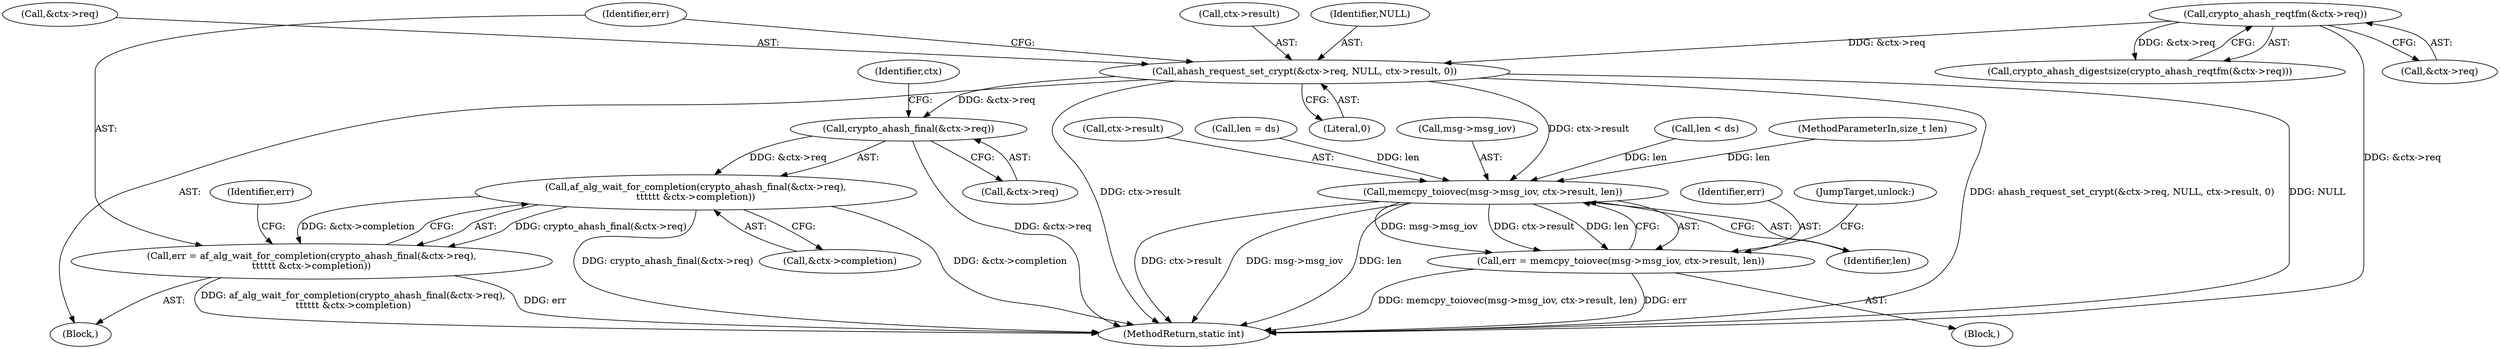 digraph "0_linux_72a763d805a48ac8c0bf48fdb510e84c12de51fe@API" {
"1000168" [label="(Call,ahash_request_set_crypt(&ctx->req, NULL, ctx->result, 0))"];
"1000128" [label="(Call,crypto_ahash_reqtfm(&ctx->req))"];
"1000181" [label="(Call,crypto_ahash_final(&ctx->req))"];
"1000180" [label="(Call,af_alg_wait_for_completion(crypto_ahash_final(&ctx->req),\n\t\t\t\t\t\t &ctx->completion))"];
"1000178" [label="(Call,err = af_alg_wait_for_completion(crypto_ahash_final(&ctx->req),\n\t\t\t\t\t\t &ctx->completion))"];
"1000195" [label="(Call,memcpy_toiovec(msg->msg_iov, ctx->result, len))"];
"1000193" [label="(Call,err = memcpy_toiovec(msg->msg_iov, ctx->result, len))"];
"1000162" [label="(Block,)"];
"1000193" [label="(Call,err = memcpy_toiovec(msg->msg_iov, ctx->result, len))"];
"1000202" [label="(Identifier,len)"];
"1000129" [label="(Call,&ctx->req)"];
"1000127" [label="(Call,crypto_ahash_digestsize(crypto_ahash_reqtfm(&ctx->req)))"];
"1000180" [label="(Call,af_alg_wait_for_completion(crypto_ahash_final(&ctx->req),\n\t\t\t\t\t\t &ctx->completion))"];
"1000177" [label="(Literal,0)"];
"1000195" [label="(Call,memcpy_toiovec(msg->msg_iov, ctx->result, len))"];
"1000178" [label="(Call,err = af_alg_wait_for_completion(crypto_ahash_final(&ctx->req),\n\t\t\t\t\t\t &ctx->completion))"];
"1000194" [label="(Identifier,err)"];
"1000182" [label="(Call,&ctx->req)"];
"1000186" [label="(Call,&ctx->completion)"];
"1000143" [label="(Call,len < ds)"];
"1000191" [label="(Identifier,err)"];
"1000168" [label="(Call,ahash_request_set_crypt(&ctx->req, NULL, ctx->result, 0))"];
"1000104" [label="(MethodParameterIn,size_t len)"];
"1000188" [label="(Identifier,ctx)"];
"1000106" [label="(Block,)"];
"1000128" [label="(Call,crypto_ahash_reqtfm(&ctx->req))"];
"1000173" [label="(Identifier,NULL)"];
"1000179" [label="(Identifier,err)"];
"1000199" [label="(Call,ctx->result)"];
"1000138" [label="(Call,len = ds)"];
"1000169" [label="(Call,&ctx->req)"];
"1000203" [label="(JumpTarget,unlock:)"];
"1000196" [label="(Call,msg->msg_iov)"];
"1000181" [label="(Call,crypto_ahash_final(&ctx->req))"];
"1000207" [label="(MethodReturn,static int)"];
"1000174" [label="(Call,ctx->result)"];
"1000168" -> "1000162"  [label="AST: "];
"1000168" -> "1000177"  [label="CFG: "];
"1000169" -> "1000168"  [label="AST: "];
"1000173" -> "1000168"  [label="AST: "];
"1000174" -> "1000168"  [label="AST: "];
"1000177" -> "1000168"  [label="AST: "];
"1000179" -> "1000168"  [label="CFG: "];
"1000168" -> "1000207"  [label="DDG: ctx->result"];
"1000168" -> "1000207"  [label="DDG: ahash_request_set_crypt(&ctx->req, NULL, ctx->result, 0)"];
"1000168" -> "1000207"  [label="DDG: NULL"];
"1000128" -> "1000168"  [label="DDG: &ctx->req"];
"1000168" -> "1000181"  [label="DDG: &ctx->req"];
"1000168" -> "1000195"  [label="DDG: ctx->result"];
"1000128" -> "1000127"  [label="AST: "];
"1000128" -> "1000129"  [label="CFG: "];
"1000129" -> "1000128"  [label="AST: "];
"1000127" -> "1000128"  [label="CFG: "];
"1000128" -> "1000207"  [label="DDG: &ctx->req"];
"1000128" -> "1000127"  [label="DDG: &ctx->req"];
"1000181" -> "1000180"  [label="AST: "];
"1000181" -> "1000182"  [label="CFG: "];
"1000182" -> "1000181"  [label="AST: "];
"1000188" -> "1000181"  [label="CFG: "];
"1000181" -> "1000207"  [label="DDG: &ctx->req"];
"1000181" -> "1000180"  [label="DDG: &ctx->req"];
"1000180" -> "1000178"  [label="AST: "];
"1000180" -> "1000186"  [label="CFG: "];
"1000186" -> "1000180"  [label="AST: "];
"1000178" -> "1000180"  [label="CFG: "];
"1000180" -> "1000207"  [label="DDG: crypto_ahash_final(&ctx->req)"];
"1000180" -> "1000207"  [label="DDG: &ctx->completion"];
"1000180" -> "1000178"  [label="DDG: crypto_ahash_final(&ctx->req)"];
"1000180" -> "1000178"  [label="DDG: &ctx->completion"];
"1000178" -> "1000162"  [label="AST: "];
"1000179" -> "1000178"  [label="AST: "];
"1000191" -> "1000178"  [label="CFG: "];
"1000178" -> "1000207"  [label="DDG: err"];
"1000178" -> "1000207"  [label="DDG: af_alg_wait_for_completion(crypto_ahash_final(&ctx->req),\n\t\t\t\t\t\t &ctx->completion)"];
"1000195" -> "1000193"  [label="AST: "];
"1000195" -> "1000202"  [label="CFG: "];
"1000196" -> "1000195"  [label="AST: "];
"1000199" -> "1000195"  [label="AST: "];
"1000202" -> "1000195"  [label="AST: "];
"1000193" -> "1000195"  [label="CFG: "];
"1000195" -> "1000207"  [label="DDG: ctx->result"];
"1000195" -> "1000207"  [label="DDG: msg->msg_iov"];
"1000195" -> "1000207"  [label="DDG: len"];
"1000195" -> "1000193"  [label="DDG: msg->msg_iov"];
"1000195" -> "1000193"  [label="DDG: ctx->result"];
"1000195" -> "1000193"  [label="DDG: len"];
"1000138" -> "1000195"  [label="DDG: len"];
"1000143" -> "1000195"  [label="DDG: len"];
"1000104" -> "1000195"  [label="DDG: len"];
"1000193" -> "1000106"  [label="AST: "];
"1000194" -> "1000193"  [label="AST: "];
"1000203" -> "1000193"  [label="CFG: "];
"1000193" -> "1000207"  [label="DDG: err"];
"1000193" -> "1000207"  [label="DDG: memcpy_toiovec(msg->msg_iov, ctx->result, len)"];
}
